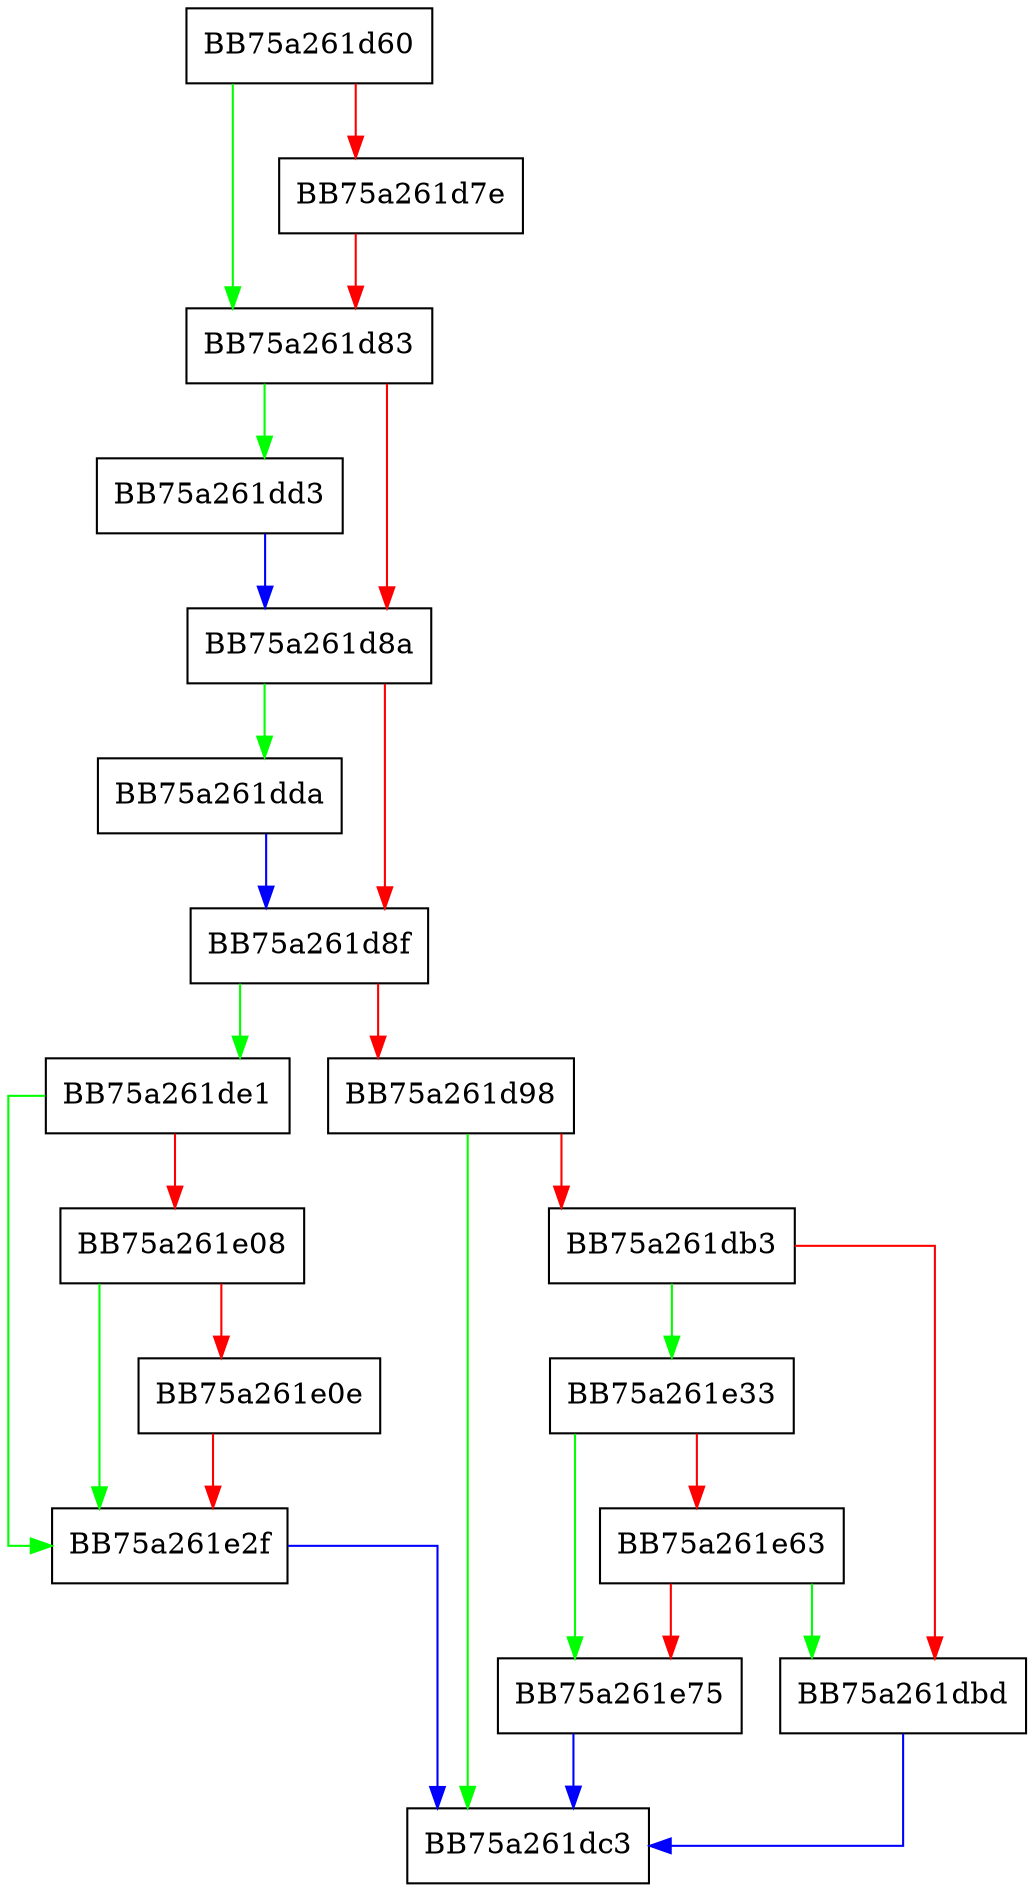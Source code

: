 digraph SetSize {
  node [shape="box"];
  graph [splines=ortho];
  BB75a261d60 -> BB75a261d83 [color="green"];
  BB75a261d60 -> BB75a261d7e [color="red"];
  BB75a261d7e -> BB75a261d83 [color="red"];
  BB75a261d83 -> BB75a261dd3 [color="green"];
  BB75a261d83 -> BB75a261d8a [color="red"];
  BB75a261d8a -> BB75a261dda [color="green"];
  BB75a261d8a -> BB75a261d8f [color="red"];
  BB75a261d8f -> BB75a261de1 [color="green"];
  BB75a261d8f -> BB75a261d98 [color="red"];
  BB75a261d98 -> BB75a261dc3 [color="green"];
  BB75a261d98 -> BB75a261db3 [color="red"];
  BB75a261db3 -> BB75a261e33 [color="green"];
  BB75a261db3 -> BB75a261dbd [color="red"];
  BB75a261dbd -> BB75a261dc3 [color="blue"];
  BB75a261dd3 -> BB75a261d8a [color="blue"];
  BB75a261dda -> BB75a261d8f [color="blue"];
  BB75a261de1 -> BB75a261e2f [color="green"];
  BB75a261de1 -> BB75a261e08 [color="red"];
  BB75a261e08 -> BB75a261e2f [color="green"];
  BB75a261e08 -> BB75a261e0e [color="red"];
  BB75a261e0e -> BB75a261e2f [color="red"];
  BB75a261e2f -> BB75a261dc3 [color="blue"];
  BB75a261e33 -> BB75a261e75 [color="green"];
  BB75a261e33 -> BB75a261e63 [color="red"];
  BB75a261e63 -> BB75a261dbd [color="green"];
  BB75a261e63 -> BB75a261e75 [color="red"];
  BB75a261e75 -> BB75a261dc3 [color="blue"];
}